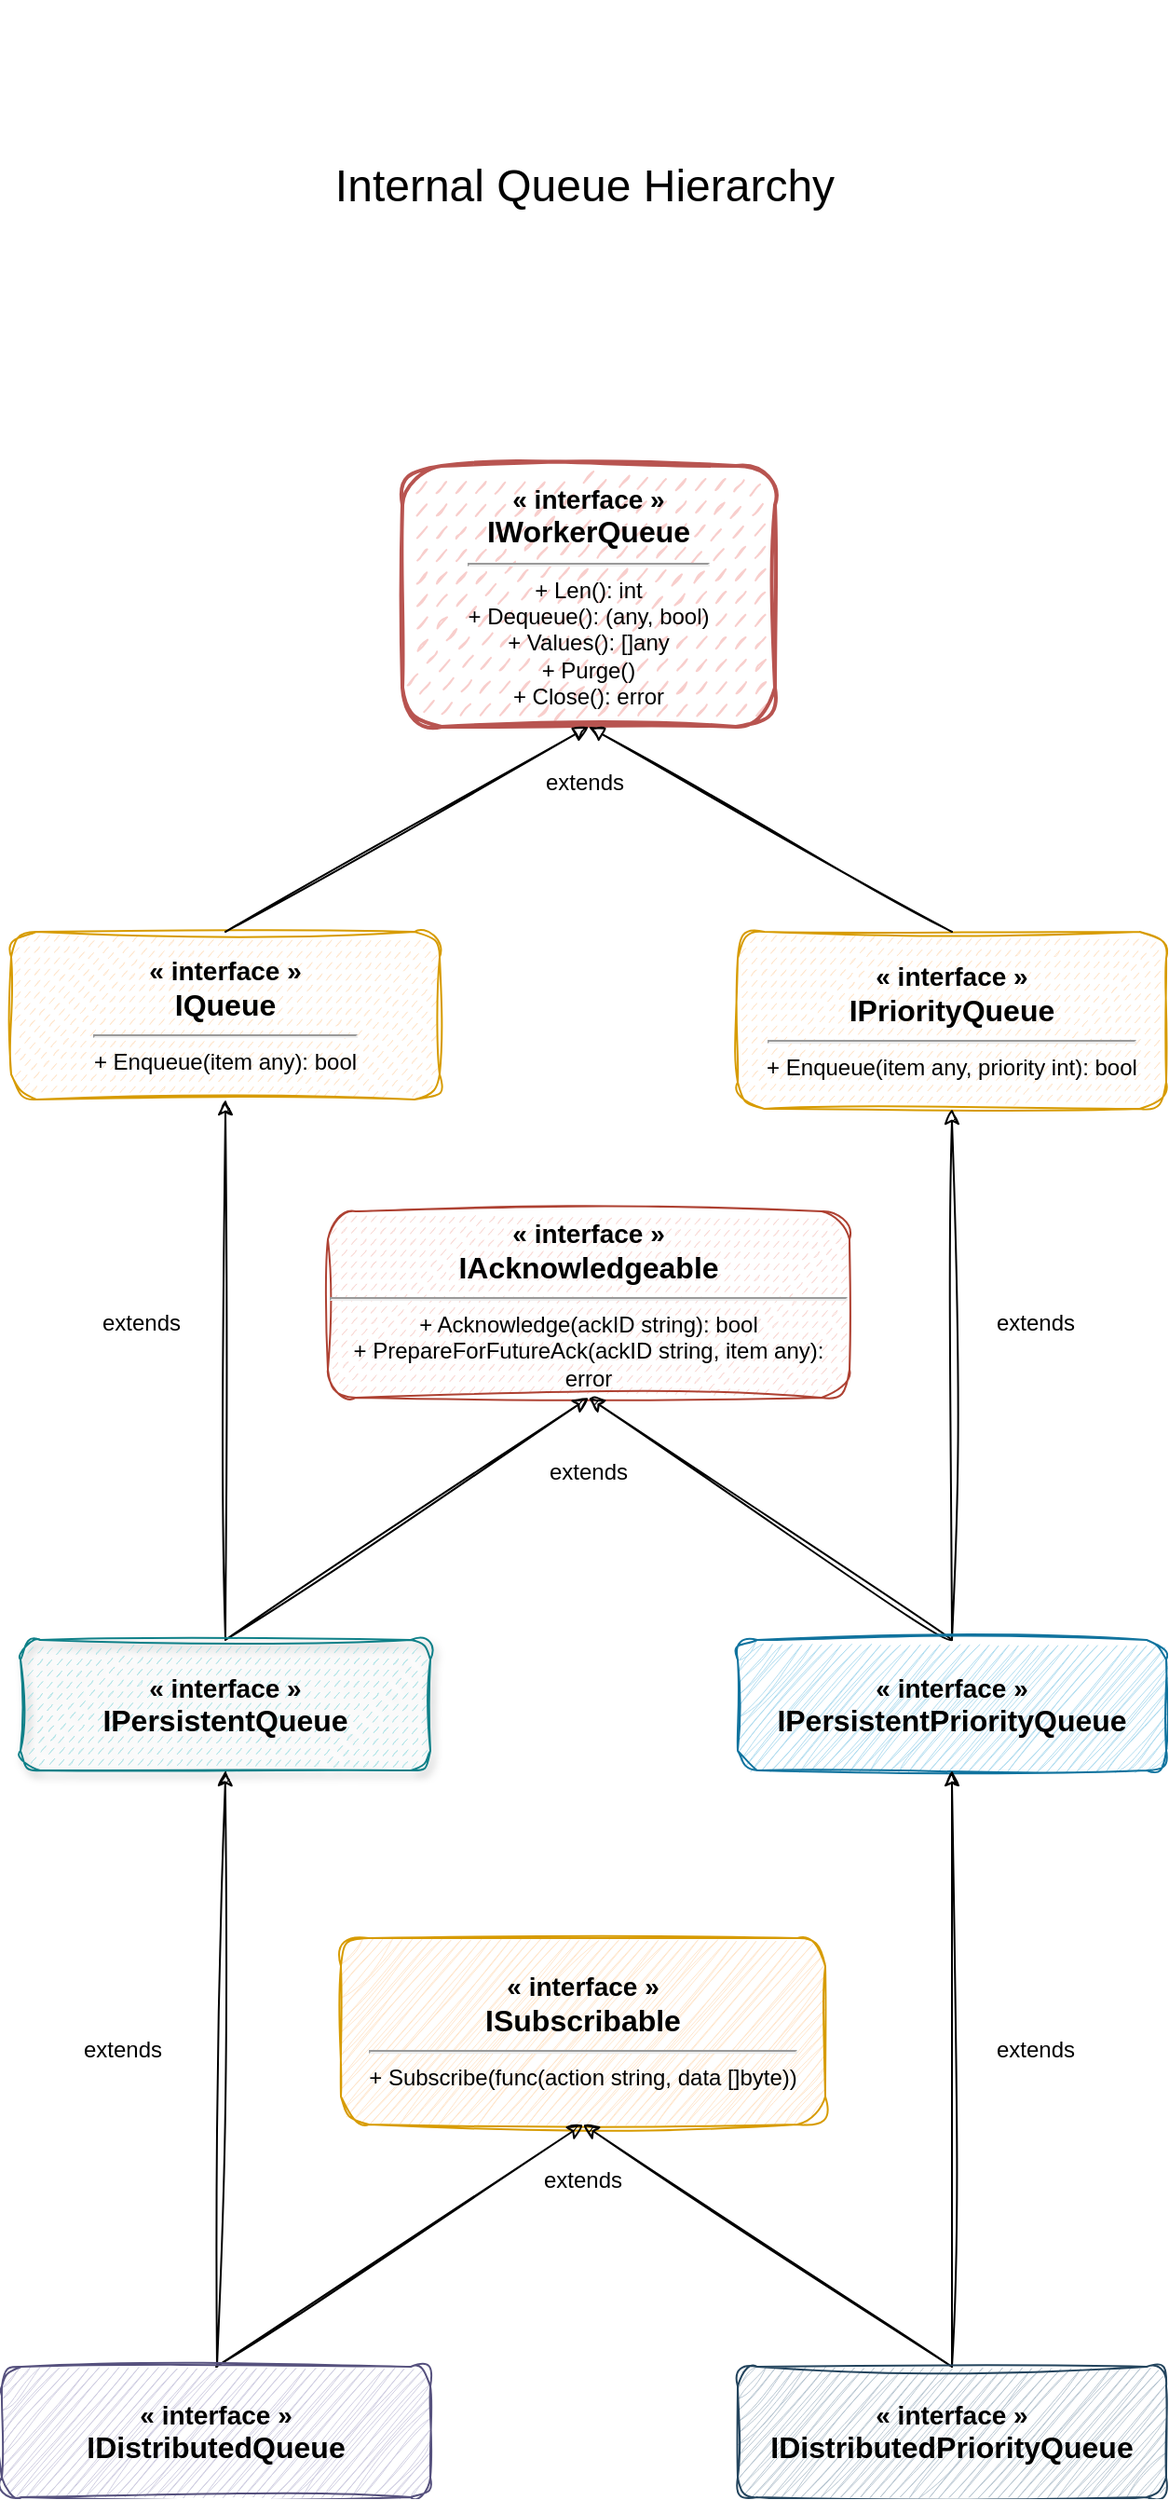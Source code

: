 <mxfile>
    <diagram name="Page-1" id="hierarchy-diagram">
        <mxGraphModel dx="1060" dy="703" grid="1" gridSize="10" guides="1" tooltips="1" connect="1" arrows="1" fold="1" page="1" pageScale="1" pageWidth="1100" pageHeight="850" background="none" math="0" shadow="0">
            <root>
                <mxCell id="0"/>
                <mxCell id="1" parent="0"/>
                <mxCell id="19" value="" style="group;sketch=1;curveFitting=1;jiggle=2;" parent="1" vertex="1" connectable="0">
                    <mxGeometry x="238" y="80" width="625" height="1340" as="geometry"/>
                </mxCell>
                <mxCell id="title" value="&lt;span style=&quot;font-weight: normal;&quot;&gt;Internal Queue Hierarchy&lt;/span&gt;" style="text;html=1;align=center;verticalAlign=middle;whiteSpace=wrap;rounded=0;fontSize=24;fontStyle=1;shadow=0;glass=0;sketch=1;curveFitting=1;jiggle=2;" parent="19" vertex="1">
                    <mxGeometry x="157.5" y="50" width="310" height="100" as="geometry"/>
                </mxCell>
                <mxCell id="17" value="" style="group" parent="19" vertex="1" connectable="0">
                    <mxGeometry y="230" width="625" height="1110" as="geometry"/>
                </mxCell>
                <mxCell id="IAcknowledgeable" value="&lt;b&gt;&lt;font style=&quot;font-size: 14px;&quot;&gt;« interface »&lt;/font&gt;&lt;/b&gt;&lt;br&gt;&lt;b&gt;&lt;font style=&quot;font-size: 16px;&quot;&gt;IAcknowledgeable&lt;/font&gt;&lt;/b&gt;&lt;hr&gt;+ Acknowledge(ackID string): bool&lt;br&gt;+ PrepareForFutureAck(ackID string, item any): error" style="rounded=1;whiteSpace=wrap;html=1;fillColor=#fad9d5;strokeColor=#ae4132;shadow=0;sketch=1;glass=0;fontSize=12;fontFamily=Helvetica;curveFitting=1;jiggle=2;fillStyle=dashed;strokeWidth=1;" parent="17" vertex="1">
                    <mxGeometry x="175" y="420" width="280" height="100" as="geometry"/>
                </mxCell>
                <mxCell id="ISubscribable" value="&lt;b&gt;&lt;font style=&quot;font-size: 14px;&quot;&gt;« interface »&lt;/font&gt;&lt;/b&gt;&lt;br&gt;&lt;b&gt;&lt;font style=&quot;font-size: 16px;&quot;&gt;ISubscribable&lt;/font&gt;&lt;/b&gt;&lt;hr&gt;+ Subscribe(func(action string, data []byte))" style="rounded=1;whiteSpace=wrap;html=1;fillColor=#ffe6cc;strokeColor=#d79b00;shadow=0;sketch=1;glass=0;fontSize=12;fontFamily=Helvetica;curveFitting=1;jiggle=2;" parent="17" vertex="1">
                    <mxGeometry x="182" y="810" width="260" height="100" as="geometry"/>
                </mxCell>
                <mxCell id="IWorkerQueue" value="&lt;b&gt;&lt;font style=&quot;font-size: 14px;&quot;&gt;« interface »&lt;/font&gt;&lt;/b&gt;&lt;br&gt;&lt;b&gt;&lt;font style=&quot;font-size: 16px;&quot;&gt;IWorkerQueue&lt;/font&gt;&lt;/b&gt;&lt;hr&gt;+ Len(): int&lt;br&gt;+ Dequeue(): (any, bool)&lt;br&gt;+ Values(): []any&lt;br&gt;+ Purge()&lt;br&gt;+ Close(): error" style="rounded=1;whiteSpace=wrap;html=1;fillColor=#f8cecc;strokeColor=#b85450;shadow=0;sketch=1;glass=0;fontSize=12;fontFamily=Helvetica;curveFitting=1;jiggle=2;fillStyle=dashed;strokeWidth=2;" parent="17" vertex="1">
                    <mxGeometry x="215" y="20" width="200" height="140" as="geometry"/>
                </mxCell>
                <mxCell id="IQueue" value="&lt;b&gt;&lt;font style=&quot;font-size: 14px;&quot;&gt;« interface »&lt;/font&gt;&lt;/b&gt;&lt;br&gt;&lt;b&gt;&lt;font style=&quot;font-size: 16px;&quot;&gt;IQueue&lt;/font&gt;&lt;/b&gt;&lt;hr&gt;+ Enqueue(item any): bool" style="rounded=1;whiteSpace=wrap;html=1;fillColor=#ffe6cc;strokeColor=#d79b00;shadow=0;sketch=1;glass=0;fontSize=12;fontFamily=Helvetica;curveFitting=1;jiggle=2;strokeWidth=1;fillStyle=dashed;" parent="17" vertex="1">
                    <mxGeometry x="5" y="270" width="230" height="90" as="geometry"/>
                </mxCell>
                <mxCell id="IPriorityQueue" value="&lt;b&gt;&lt;font style=&quot;font-size: 14px;&quot;&gt;« interface »&lt;/font&gt;&lt;/b&gt;&lt;br&gt;&lt;b&gt;&lt;font style=&quot;font-size: 16px;&quot;&gt;IPriorityQueue&lt;/font&gt;&lt;/b&gt;&lt;hr&gt;+ Enqueue(item any, priority int): bool" style="rounded=1;whiteSpace=wrap;html=1;fillColor=#ffe6cc;strokeColor=#d79b00;shadow=0;sketch=1;glass=0;fontSize=12;fontFamily=Helvetica;curveFitting=1;jiggle=2;fillStyle=dashed;strokeWidth=1;" parent="17" vertex="1">
                    <mxGeometry x="395" y="270" width="230" height="95" as="geometry"/>
                </mxCell>
                <mxCell id="edge2" value="" style="endArrow=block;html=1;rounded=0;exitX=0.5;exitY=0;exitDx=0;exitDy=0;endFill=0;strokeWidth=1;sketch=1;curveFitting=1;jiggle=2;entryX=0.5;entryY=1;entryDx=0;entryDy=0;" parent="17" source="IQueue" target="IWorkerQueue" edge="1">
                    <mxGeometry width="50" height="50" relative="1" as="geometry">
                        <mxPoint x="225" y="330" as="sourcePoint"/>
                        <mxPoint x="275" y="140" as="targetPoint"/>
                    </mxGeometry>
                </mxCell>
                <mxCell id="edge3" value="" style="endArrow=block;html=1;rounded=0;exitX=0.5;exitY=0;exitDx=0;exitDy=0;endFill=0;strokeWidth=1;sketch=1;curveFitting=1;jiggle=2;entryX=0.5;entryY=1;entryDx=0;entryDy=0;" parent="17" source="IPriorityQueue" target="IWorkerQueue" edge="1">
                    <mxGeometry width="50" height="50" relative="1" as="geometry">
                        <mxPoint x="515" y="330" as="sourcePoint"/>
                        <mxPoint x="375" y="140" as="targetPoint"/>
                    </mxGeometry>
                </mxCell>
                <mxCell id="3" style="edgeStyle=none;html=1;exitX=0.5;exitY=0;exitDx=0;exitDy=0;entryX=0.5;entryY=1;entryDx=0;entryDy=0;sketch=1;curveFitting=1;jiggle=2;" parent="17" source="IPersistentQueue" target="IAcknowledgeable" edge="1">
                    <mxGeometry relative="1" as="geometry">
                        <mxPoint x="265" y="590" as="targetPoint"/>
                    </mxGeometry>
                </mxCell>
                <mxCell id="5" style="edgeStyle=none;html=1;entryX=0.5;entryY=1;entryDx=0;entryDy=0;sketch=1;curveFitting=1;jiggle=2;" parent="17" source="IPersistentQueue" target="IQueue" edge="1">
                    <mxGeometry relative="1" as="geometry"/>
                </mxCell>
                <mxCell id="IPersistentQueue" value="&lt;b&gt;&lt;font style=&quot;font-size: 14px;&quot;&gt;« interface »&lt;/font&gt;&lt;/b&gt;&lt;br&gt;&lt;b&gt;&lt;font style=&quot;font-size: 16px;&quot;&gt;IPersistentQueue&lt;/font&gt;&lt;/b&gt;" style="rounded=1;whiteSpace=wrap;html=1;fillColor=#b0e3e6;strokeColor=#0e8088;shadow=1;sketch=1;glass=0;fontSize=12;fontFamily=Helvetica;curveFitting=1;jiggle=2;strokeWidth=1;fillStyle=dashed;" parent="17" vertex="1">
                    <mxGeometry x="10" y="650" width="220" height="70" as="geometry"/>
                </mxCell>
                <mxCell id="2" style="edgeStyle=none;html=1;entryX=0.5;entryY=1;entryDx=0;entryDy=0;exitX=0.5;exitY=0;exitDx=0;exitDy=0;strokeWidth=1;rounded=0;curved=1;sketch=1;curveFitting=1;jiggle=2;" parent="17" source="IPersistentPriorityQueue" target="IAcknowledgeable" edge="1">
                    <mxGeometry relative="1" as="geometry">
                        <mxPoint x="500" y="680" as="sourcePoint"/>
                        <mxPoint x="285" y="570" as="targetPoint"/>
                    </mxGeometry>
                </mxCell>
                <mxCell id="4" style="edgeStyle=none;html=1;entryX=0.5;entryY=1;entryDx=0;entryDy=0;sketch=1;curveFitting=1;jiggle=2;" parent="17" source="IPersistentPriorityQueue" target="IPriorityQueue" edge="1">
                    <mxGeometry relative="1" as="geometry"/>
                </mxCell>
                <mxCell id="IPersistentPriorityQueue" value="&lt;b&gt;&lt;font style=&quot;font-size: 14px;&quot;&gt;« interface »&lt;/font&gt;&lt;/b&gt;&lt;br&gt;&lt;b&gt;&lt;font style=&quot;font-size: 16px;&quot;&gt;IPersistentPriorityQueue&lt;/font&gt;&lt;/b&gt;" style="rounded=1;whiteSpace=wrap;html=1;fillColor=#b1ddf0;strokeColor=#10739e;shadow=0;sketch=1;glass=0;fontSize=12;fontFamily=Helvetica;curveFitting=1;jiggle=2;fillStyle=auto;strokeWidth=1;" parent="17" vertex="1">
                    <mxGeometry x="395" y="650" width="230" height="70" as="geometry"/>
                </mxCell>
                <mxCell id="10" style="edgeStyle=none;html=1;entryX=0.5;entryY=1;entryDx=0;entryDy=0;exitX=0.5;exitY=0;exitDx=0;exitDy=0;sketch=1;curveFitting=1;jiggle=2;" parent="17" source="IDistributedQueue" target="ISubscribable" edge="1">
                    <mxGeometry relative="1" as="geometry"/>
                </mxCell>
                <mxCell id="12" style="edgeStyle=none;html=1;entryX=0.5;entryY=1;entryDx=0;entryDy=0;sketch=1;curveFitting=1;jiggle=2;" parent="17" source="IDistributedQueue" target="IPersistentQueue" edge="1">
                    <mxGeometry relative="1" as="geometry"/>
                </mxCell>
                <mxCell id="IDistributedQueue" value="&lt;b&gt;&lt;font style=&quot;font-size: 14px;&quot;&gt;« interface »&lt;/font&gt;&lt;/b&gt;&lt;br&gt;&lt;b&gt;&lt;font style=&quot;font-size: 16px;&quot;&gt;IDistributedQueue&lt;/font&gt;&lt;/b&gt;" style="rounded=1;whiteSpace=wrap;html=1;fillColor=#d0cee2;strokeColor=#56517e;shadow=0;sketch=1;glass=0;fontSize=12;fontFamily=Helvetica;curveFitting=1;jiggle=2;" parent="17" vertex="1">
                    <mxGeometry y="1040" width="230" height="70" as="geometry"/>
                </mxCell>
                <mxCell id="9" style="edgeStyle=none;html=1;entryX=0.5;entryY=1;entryDx=0;entryDy=0;exitX=0.5;exitY=0;exitDx=0;exitDy=0;sketch=1;curveFitting=1;jiggle=2;" parent="17" source="IDistributedPriorityQueue" target="ISubscribable" edge="1">
                    <mxGeometry relative="1" as="geometry"/>
                </mxCell>
                <mxCell id="11" style="edgeStyle=none;html=1;entryX=0.5;entryY=1;entryDx=0;entryDy=0;sketch=1;curveFitting=1;jiggle=2;" parent="17" source="IDistributedPriorityQueue" target="IPersistentPriorityQueue" edge="1">
                    <mxGeometry relative="1" as="geometry"/>
                </mxCell>
                <mxCell id="IDistributedPriorityQueue" value="&lt;b&gt;&lt;font style=&quot;font-size: 14px;&quot;&gt;« interface »&lt;/font&gt;&lt;/b&gt;&lt;br&gt;&lt;b&gt;&lt;font style=&quot;font-size: 16px;&quot;&gt;IDistributedPriorityQueue&lt;/font&gt;&lt;/b&gt;" style="rounded=1;whiteSpace=wrap;html=1;fillColor=#bac8d3;strokeColor=#23445d;shadow=0;sketch=1;glass=0;fontSize=12;fontFamily=Helvetica;curveFitting=1;jiggle=2;" parent="17" vertex="1">
                    <mxGeometry x="395" y="1040" width="230" height="70" as="geometry"/>
                </mxCell>
                <mxCell id="extends3" value="extends" style="text;html=1;strokeColor=none;fillColor=none;align=center;verticalAlign=middle;whiteSpace=wrap;rounded=0;fontSize=12;" parent="17" vertex="1">
                    <mxGeometry x="283" y="180" width="60" height="20" as="geometry"/>
                </mxCell>
                <mxCell id="6" value="extends" style="text;html=1;strokeColor=none;fillColor=none;align=center;verticalAlign=middle;whiteSpace=wrap;rounded=0;fontSize=12;" parent="17" vertex="1">
                    <mxGeometry x="285" y="550" width="60" height="20" as="geometry"/>
                </mxCell>
                <mxCell id="7" value="extends" style="text;html=1;strokeColor=none;fillColor=none;align=center;verticalAlign=middle;whiteSpace=wrap;rounded=0;fontSize=12;" parent="17" vertex="1">
                    <mxGeometry x="45" y="470" width="60" height="20" as="geometry"/>
                </mxCell>
                <mxCell id="8" value="extends" style="text;html=1;strokeColor=none;fillColor=none;align=center;verticalAlign=middle;whiteSpace=wrap;rounded=0;fontSize=12;" parent="17" vertex="1">
                    <mxGeometry x="525" y="470" width="60" height="20" as="geometry"/>
                </mxCell>
                <mxCell id="14" value="extends" style="text;html=1;strokeColor=none;fillColor=none;align=center;verticalAlign=middle;whiteSpace=wrap;rounded=0;fontSize=12;" parent="17" vertex="1">
                    <mxGeometry x="282" y="930" width="60" height="20" as="geometry"/>
                </mxCell>
                <mxCell id="15" value="extends" style="text;html=1;strokeColor=none;fillColor=none;align=center;verticalAlign=middle;whiteSpace=wrap;rounded=0;fontSize=12;" parent="17" vertex="1">
                    <mxGeometry x="525" y="860" width="60" height="20" as="geometry"/>
                </mxCell>
                <mxCell id="16" value="extends" style="text;html=1;strokeColor=none;fillColor=none;align=center;verticalAlign=middle;whiteSpace=wrap;rounded=0;fontSize=12;" parent="17" vertex="1">
                    <mxGeometry x="35" y="860" width="60" height="20" as="geometry"/>
                </mxCell>
            </root>
        </mxGraphModel>
    </diagram>
</mxfile>
